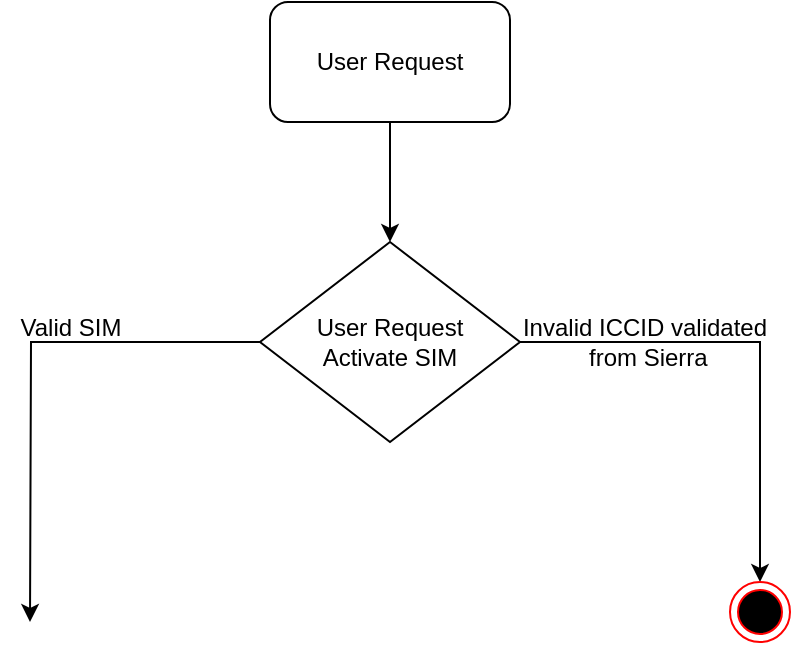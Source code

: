<mxfile version="21.6.8" type="github">
  <diagram name="Page-1" id="2YBvvXClWsGukQMizWep">
    <mxGraphModel dx="794" dy="432" grid="1" gridSize="10" guides="1" tooltips="1" connect="1" arrows="1" fold="1" page="1" pageScale="1" pageWidth="850" pageHeight="1100" math="0" shadow="0">
      <root>
        <mxCell id="0" />
        <mxCell id="1" parent="0" />
        <mxCell id="HfaweYaiC52nuYZRsUXE-10" style="edgeStyle=orthogonalEdgeStyle;rounded=0;orthogonalLoop=1;jettySize=auto;html=1;" edge="1" parent="1" source="HfaweYaiC52nuYZRsUXE-9" target="HfaweYaiC52nuYZRsUXE-11">
          <mxGeometry relative="1" as="geometry">
            <mxPoint x="400" y="210" as="targetPoint" />
          </mxGeometry>
        </mxCell>
        <mxCell id="HfaweYaiC52nuYZRsUXE-9" value="User Request" style="rounded=1;whiteSpace=wrap;html=1;" vertex="1" parent="1">
          <mxGeometry x="340" y="50" width="120" height="60" as="geometry" />
        </mxCell>
        <mxCell id="HfaweYaiC52nuYZRsUXE-12" style="edgeStyle=orthogonalEdgeStyle;rounded=0;orthogonalLoop=1;jettySize=auto;html=1;" edge="1" parent="1" source="HfaweYaiC52nuYZRsUXE-11">
          <mxGeometry relative="1" as="geometry">
            <mxPoint x="220" y="360" as="targetPoint" />
          </mxGeometry>
        </mxCell>
        <mxCell id="HfaweYaiC52nuYZRsUXE-13" style="edgeStyle=orthogonalEdgeStyle;rounded=0;orthogonalLoop=1;jettySize=auto;html=1;entryX=0.5;entryY=0;entryDx=0;entryDy=0;" edge="1" parent="1" source="HfaweYaiC52nuYZRsUXE-11" target="HfaweYaiC52nuYZRsUXE-16">
          <mxGeometry relative="1" as="geometry">
            <mxPoint x="590" y="330" as="targetPoint" />
          </mxGeometry>
        </mxCell>
        <mxCell id="HfaweYaiC52nuYZRsUXE-11" value="User Request&lt;br&gt;Activate SIM" style="rhombus;whiteSpace=wrap;html=1;" vertex="1" parent="1">
          <mxGeometry x="335" y="170" width="130" height="100" as="geometry" />
        </mxCell>
        <mxCell id="HfaweYaiC52nuYZRsUXE-16" value="" style="ellipse;html=1;shape=endState;fillColor=#000000;strokeColor=#ff0000;" vertex="1" parent="1">
          <mxGeometry x="570" y="340" width="30" height="30" as="geometry" />
        </mxCell>
        <mxCell id="HfaweYaiC52nuYZRsUXE-19" value="Invalid ICCID validated&lt;br&gt;&amp;nbsp;from Sierra" style="text;html=1;align=center;verticalAlign=middle;resizable=0;points=[];autosize=1;strokeColor=none;fillColor=none;" vertex="1" parent="1">
          <mxGeometry x="452" y="200" width="150" height="40" as="geometry" />
        </mxCell>
        <mxCell id="HfaweYaiC52nuYZRsUXE-20" value="Valid SIM" style="text;html=1;align=center;verticalAlign=middle;resizable=0;points=[];autosize=1;strokeColor=none;fillColor=none;" vertex="1" parent="1">
          <mxGeometry x="205" y="198" width="70" height="30" as="geometry" />
        </mxCell>
      </root>
    </mxGraphModel>
  </diagram>
</mxfile>
